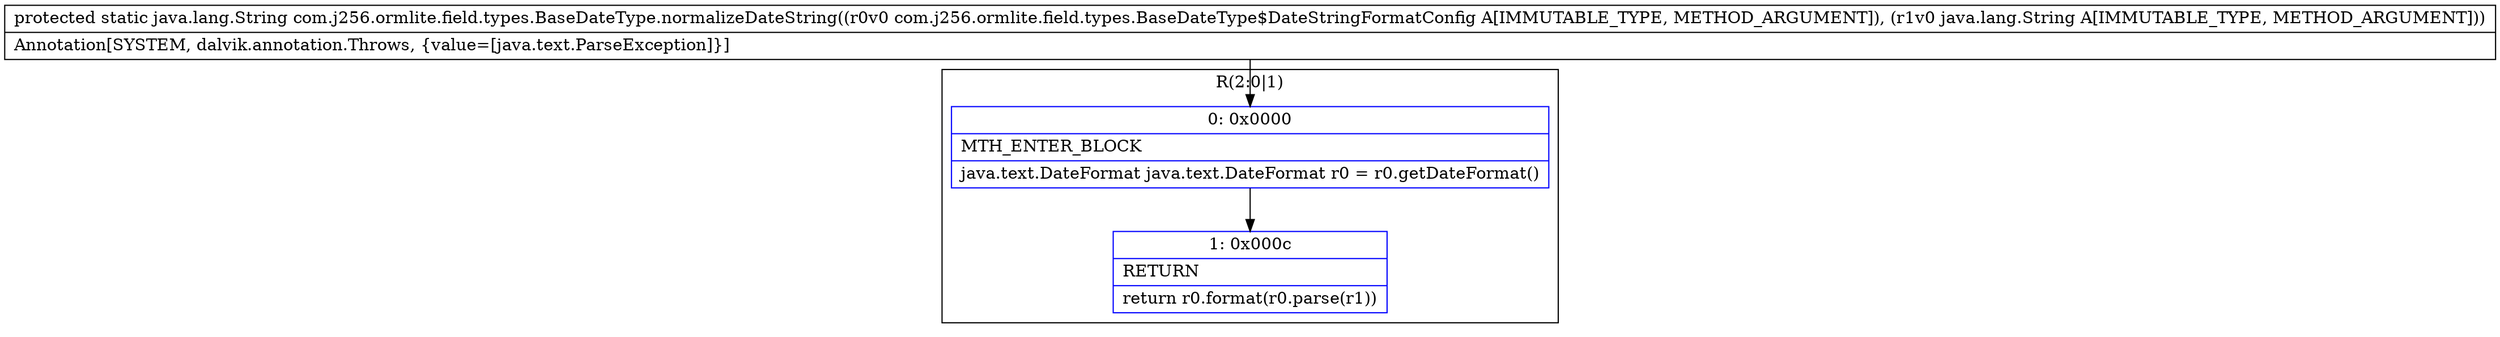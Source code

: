 digraph "CFG forcom.j256.ormlite.field.types.BaseDateType.normalizeDateString(Lcom\/j256\/ormlite\/field\/types\/BaseDateType$DateStringFormatConfig;Ljava\/lang\/String;)Ljava\/lang\/String;" {
subgraph cluster_Region_76981724 {
label = "R(2:0|1)";
node [shape=record,color=blue];
Node_0 [shape=record,label="{0\:\ 0x0000|MTH_ENTER_BLOCK\l|java.text.DateFormat java.text.DateFormat r0 = r0.getDateFormat()\l}"];
Node_1 [shape=record,label="{1\:\ 0x000c|RETURN\l|return r0.format(r0.parse(r1))\l}"];
}
MethodNode[shape=record,label="{protected static java.lang.String com.j256.ormlite.field.types.BaseDateType.normalizeDateString((r0v0 com.j256.ormlite.field.types.BaseDateType$DateStringFormatConfig A[IMMUTABLE_TYPE, METHOD_ARGUMENT]), (r1v0 java.lang.String A[IMMUTABLE_TYPE, METHOD_ARGUMENT]))  | Annotation[SYSTEM, dalvik.annotation.Throws, \{value=[java.text.ParseException]\}]\l}"];
MethodNode -> Node_0;
Node_0 -> Node_1;
}

